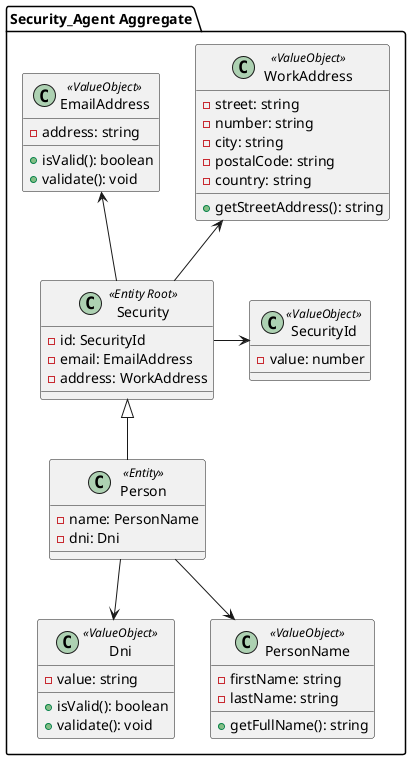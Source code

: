 @startuml
package "Security_Agent Aggregate" {
    class Security <<Entity Root>> {
        -id: SecurityId
        -email: EmailAddress
        -address: WorkAddress
    }
    class SecurityId <<ValueObject>> {
        -value: number
    }

    class EmailAddress <<ValueObject>> {
        -address: string
        +isValid(): boolean
        +validate(): void
    }
    class WorkAddress <<ValueObject>> {
        -street: string
        -number: string
        -city: string
        -postalCode: string
        -country: string
        +getStreetAddress(): string
    }
    class Person <<Entity>> extends Security {
            -name: PersonName
            -dni: Dni
    }
    class Dni <<ValueObject>> {
            -value: string
            +isValid(): boolean
            +validate(): void
    }
    class PersonName <<ValueObject>> {
            -firstName: string
            -lastName: string
            +getFullName(): string
    }

}
Security -> SecurityId
Security -up-> EmailAddress
Security -up-> WorkAddress
Person --> PersonName
Person -down-> Dni
@enduml